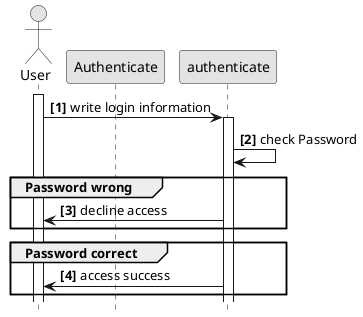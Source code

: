 
@startuml 
hide footbox
autonumber "<b>[0]"
skinparam monochrome true

actor User
participant Authenticate


activate User
User -> authenticate: write login information

activate authenticate

authenticate -> authenticate: check Password

group Password wrong

authenticate -> User: decline access
end group
group Password correct
authenticate -> User: access success
end group

@enduml